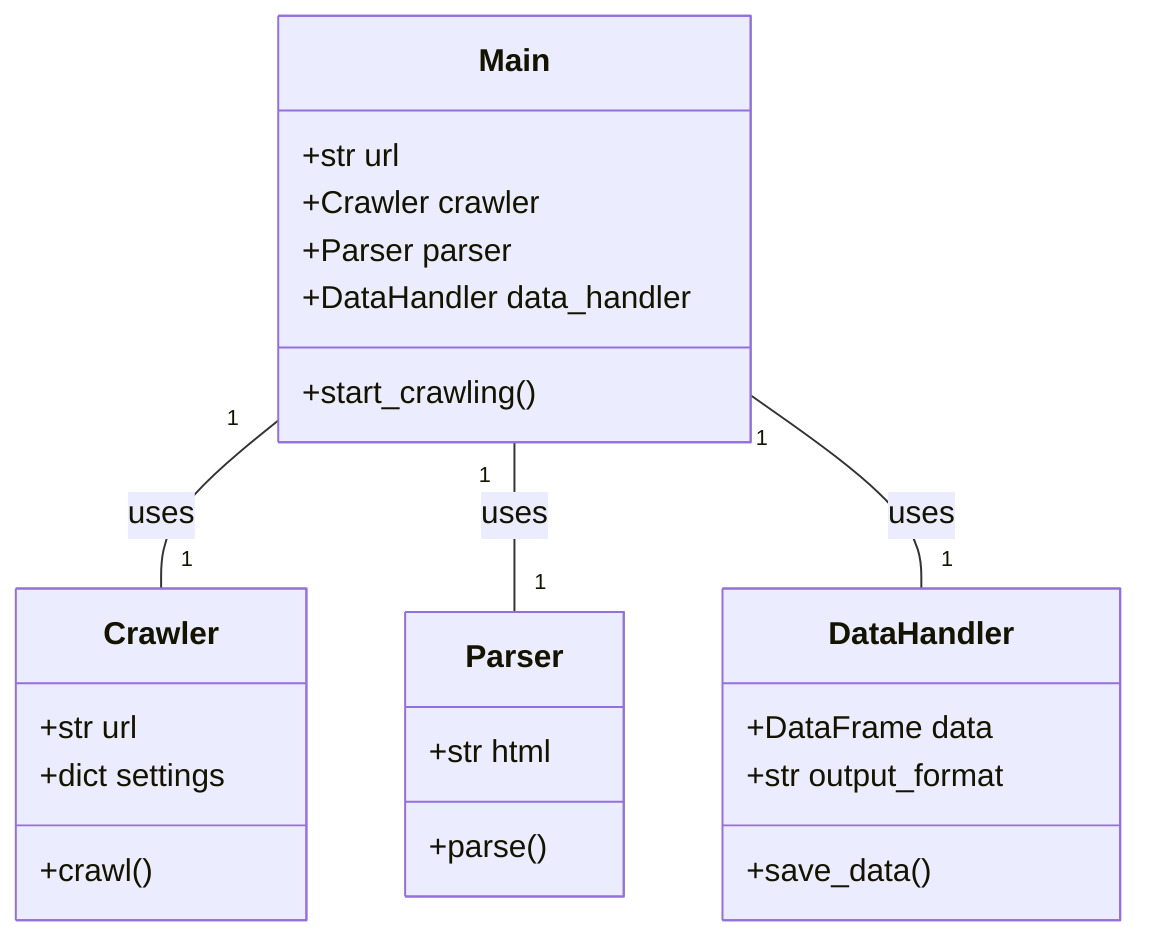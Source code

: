 classDiagram
    class Main{
        +str url
        +Crawler crawler
        +Parser parser
        +DataHandler data_handler
        +start_crawling()
    }
    class Crawler{
        +str url
        +dict settings
        +crawl()
    }
    class Parser{
        +str html
        +parse()
    }
    class DataHandler{
        +DataFrame data
        +str output_format
        +save_data()
    }
    Main "1" -- "1" Crawler: uses
    Main "1" -- "1" Parser: uses
    Main "1" -- "1" DataHandler: uses